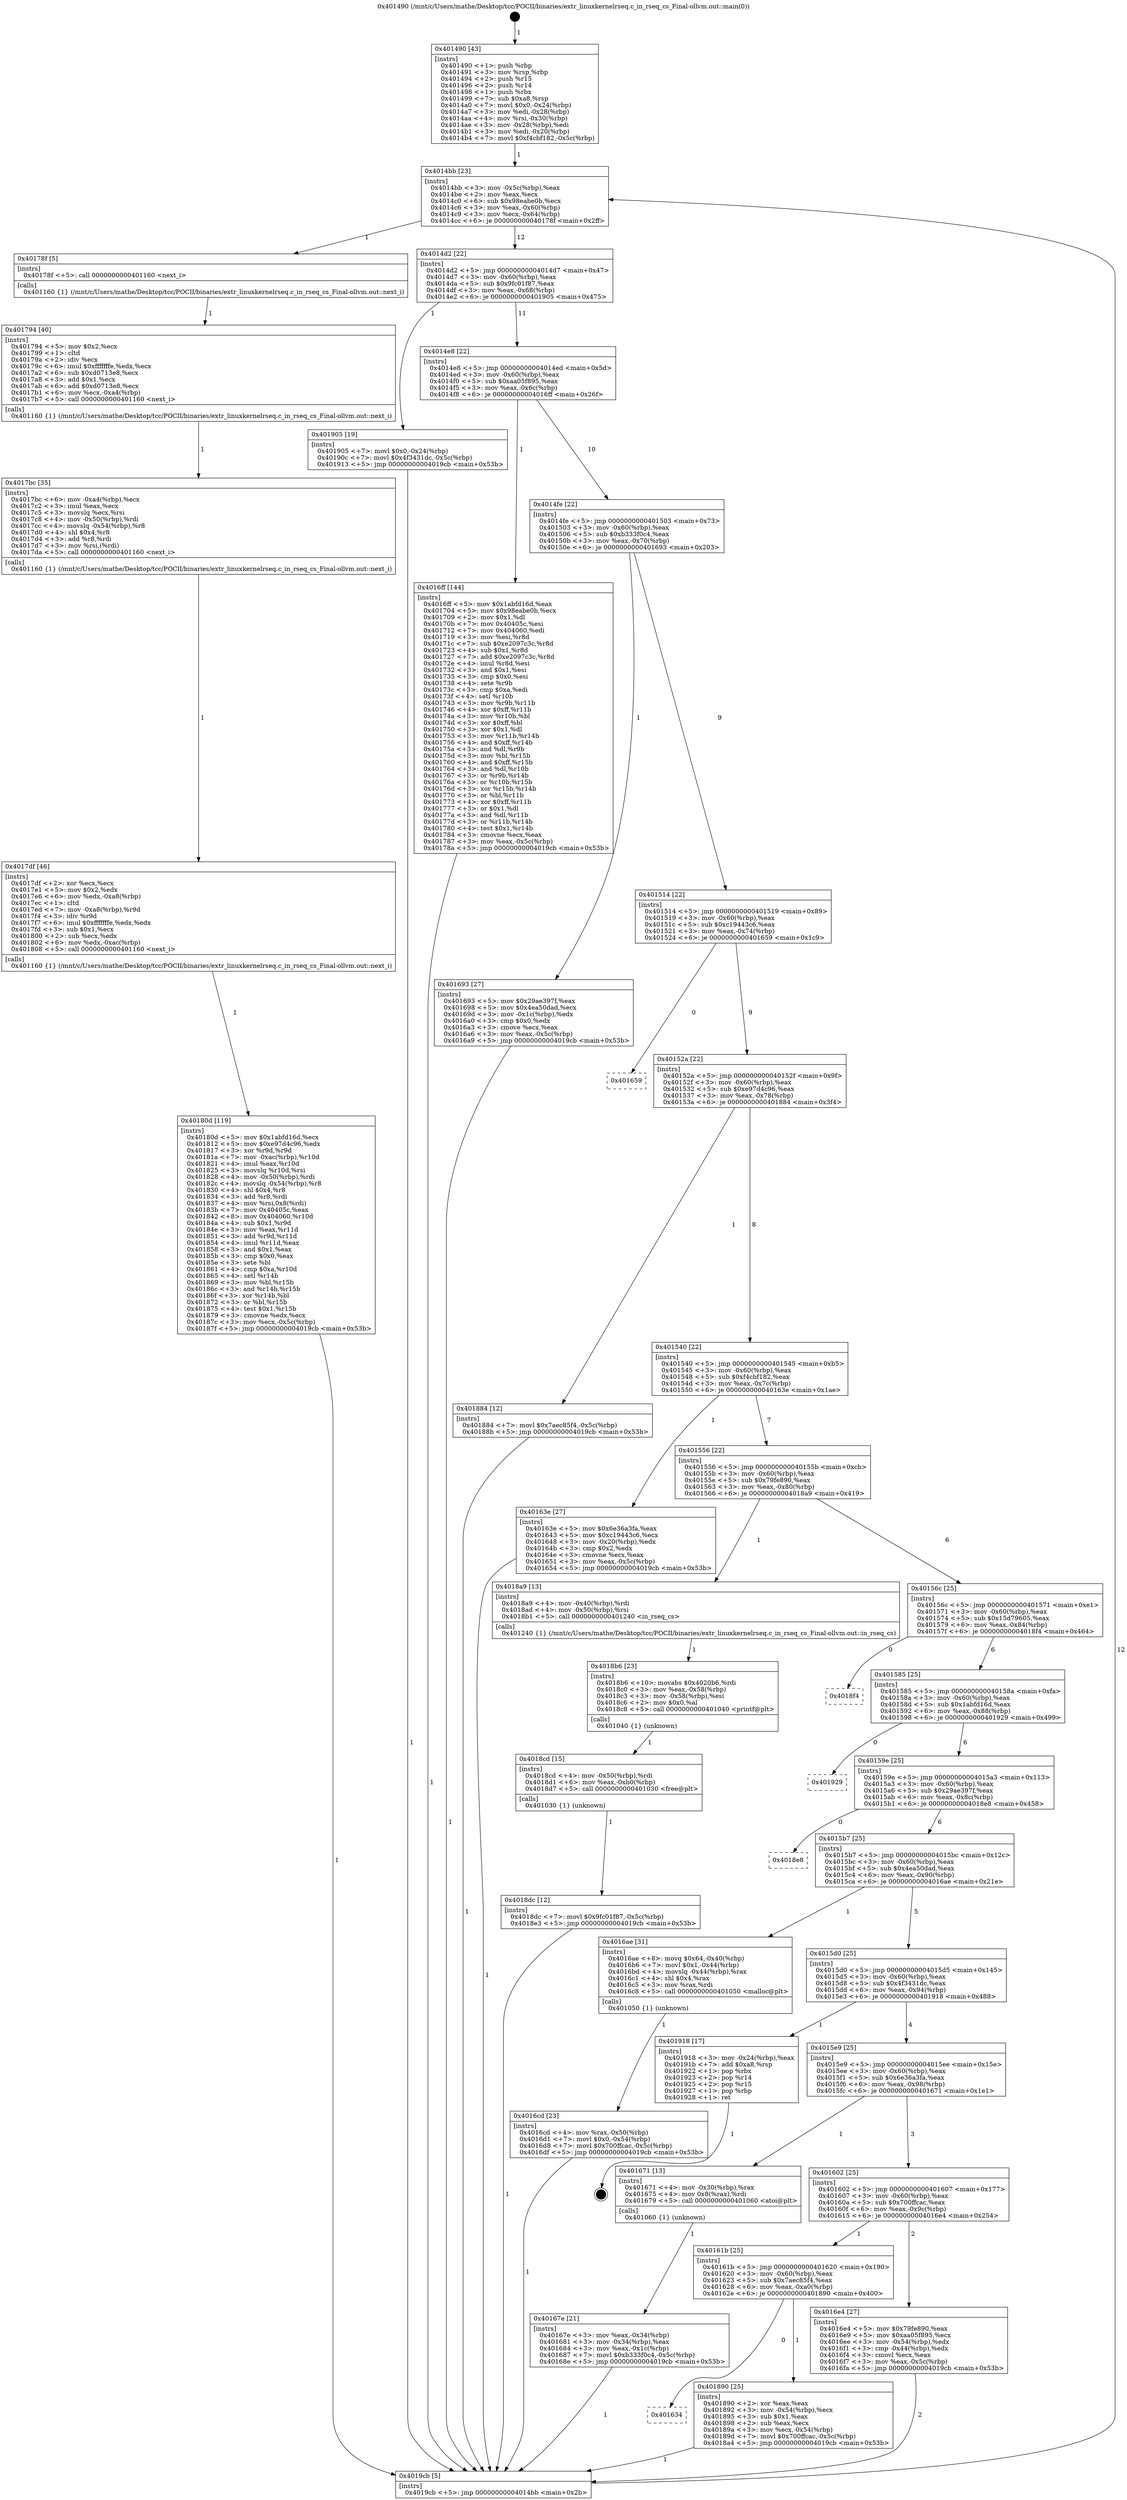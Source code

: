 digraph "0x401490" {
  label = "0x401490 (/mnt/c/Users/mathe/Desktop/tcc/POCII/binaries/extr_linuxkernelrseq.c_in_rseq_cs_Final-ollvm.out::main(0))"
  labelloc = "t"
  node[shape=record]

  Entry [label="",width=0.3,height=0.3,shape=circle,fillcolor=black,style=filled]
  "0x4014bb" [label="{
     0x4014bb [23]\l
     | [instrs]\l
     &nbsp;&nbsp;0x4014bb \<+3\>: mov -0x5c(%rbp),%eax\l
     &nbsp;&nbsp;0x4014be \<+2\>: mov %eax,%ecx\l
     &nbsp;&nbsp;0x4014c0 \<+6\>: sub $0x98eabe0b,%ecx\l
     &nbsp;&nbsp;0x4014c6 \<+3\>: mov %eax,-0x60(%rbp)\l
     &nbsp;&nbsp;0x4014c9 \<+3\>: mov %ecx,-0x64(%rbp)\l
     &nbsp;&nbsp;0x4014cc \<+6\>: je 000000000040178f \<main+0x2ff\>\l
  }"]
  "0x40178f" [label="{
     0x40178f [5]\l
     | [instrs]\l
     &nbsp;&nbsp;0x40178f \<+5\>: call 0000000000401160 \<next_i\>\l
     | [calls]\l
     &nbsp;&nbsp;0x401160 \{1\} (/mnt/c/Users/mathe/Desktop/tcc/POCII/binaries/extr_linuxkernelrseq.c_in_rseq_cs_Final-ollvm.out::next_i)\l
  }"]
  "0x4014d2" [label="{
     0x4014d2 [22]\l
     | [instrs]\l
     &nbsp;&nbsp;0x4014d2 \<+5\>: jmp 00000000004014d7 \<main+0x47\>\l
     &nbsp;&nbsp;0x4014d7 \<+3\>: mov -0x60(%rbp),%eax\l
     &nbsp;&nbsp;0x4014da \<+5\>: sub $0x9fc01f87,%eax\l
     &nbsp;&nbsp;0x4014df \<+3\>: mov %eax,-0x68(%rbp)\l
     &nbsp;&nbsp;0x4014e2 \<+6\>: je 0000000000401905 \<main+0x475\>\l
  }"]
  Exit [label="",width=0.3,height=0.3,shape=circle,fillcolor=black,style=filled,peripheries=2]
  "0x401905" [label="{
     0x401905 [19]\l
     | [instrs]\l
     &nbsp;&nbsp;0x401905 \<+7\>: movl $0x0,-0x24(%rbp)\l
     &nbsp;&nbsp;0x40190c \<+7\>: movl $0x4f3431dc,-0x5c(%rbp)\l
     &nbsp;&nbsp;0x401913 \<+5\>: jmp 00000000004019cb \<main+0x53b\>\l
  }"]
  "0x4014e8" [label="{
     0x4014e8 [22]\l
     | [instrs]\l
     &nbsp;&nbsp;0x4014e8 \<+5\>: jmp 00000000004014ed \<main+0x5d\>\l
     &nbsp;&nbsp;0x4014ed \<+3\>: mov -0x60(%rbp),%eax\l
     &nbsp;&nbsp;0x4014f0 \<+5\>: sub $0xaa05f895,%eax\l
     &nbsp;&nbsp;0x4014f5 \<+3\>: mov %eax,-0x6c(%rbp)\l
     &nbsp;&nbsp;0x4014f8 \<+6\>: je 00000000004016ff \<main+0x26f\>\l
  }"]
  "0x4018dc" [label="{
     0x4018dc [12]\l
     | [instrs]\l
     &nbsp;&nbsp;0x4018dc \<+7\>: movl $0x9fc01f87,-0x5c(%rbp)\l
     &nbsp;&nbsp;0x4018e3 \<+5\>: jmp 00000000004019cb \<main+0x53b\>\l
  }"]
  "0x4016ff" [label="{
     0x4016ff [144]\l
     | [instrs]\l
     &nbsp;&nbsp;0x4016ff \<+5\>: mov $0x1abfd16d,%eax\l
     &nbsp;&nbsp;0x401704 \<+5\>: mov $0x98eabe0b,%ecx\l
     &nbsp;&nbsp;0x401709 \<+2\>: mov $0x1,%dl\l
     &nbsp;&nbsp;0x40170b \<+7\>: mov 0x40405c,%esi\l
     &nbsp;&nbsp;0x401712 \<+7\>: mov 0x404060,%edi\l
     &nbsp;&nbsp;0x401719 \<+3\>: mov %esi,%r8d\l
     &nbsp;&nbsp;0x40171c \<+7\>: sub $0xe2097c3c,%r8d\l
     &nbsp;&nbsp;0x401723 \<+4\>: sub $0x1,%r8d\l
     &nbsp;&nbsp;0x401727 \<+7\>: add $0xe2097c3c,%r8d\l
     &nbsp;&nbsp;0x40172e \<+4\>: imul %r8d,%esi\l
     &nbsp;&nbsp;0x401732 \<+3\>: and $0x1,%esi\l
     &nbsp;&nbsp;0x401735 \<+3\>: cmp $0x0,%esi\l
     &nbsp;&nbsp;0x401738 \<+4\>: sete %r9b\l
     &nbsp;&nbsp;0x40173c \<+3\>: cmp $0xa,%edi\l
     &nbsp;&nbsp;0x40173f \<+4\>: setl %r10b\l
     &nbsp;&nbsp;0x401743 \<+3\>: mov %r9b,%r11b\l
     &nbsp;&nbsp;0x401746 \<+4\>: xor $0xff,%r11b\l
     &nbsp;&nbsp;0x40174a \<+3\>: mov %r10b,%bl\l
     &nbsp;&nbsp;0x40174d \<+3\>: xor $0xff,%bl\l
     &nbsp;&nbsp;0x401750 \<+3\>: xor $0x1,%dl\l
     &nbsp;&nbsp;0x401753 \<+3\>: mov %r11b,%r14b\l
     &nbsp;&nbsp;0x401756 \<+4\>: and $0xff,%r14b\l
     &nbsp;&nbsp;0x40175a \<+3\>: and %dl,%r9b\l
     &nbsp;&nbsp;0x40175d \<+3\>: mov %bl,%r15b\l
     &nbsp;&nbsp;0x401760 \<+4\>: and $0xff,%r15b\l
     &nbsp;&nbsp;0x401764 \<+3\>: and %dl,%r10b\l
     &nbsp;&nbsp;0x401767 \<+3\>: or %r9b,%r14b\l
     &nbsp;&nbsp;0x40176a \<+3\>: or %r10b,%r15b\l
     &nbsp;&nbsp;0x40176d \<+3\>: xor %r15b,%r14b\l
     &nbsp;&nbsp;0x401770 \<+3\>: or %bl,%r11b\l
     &nbsp;&nbsp;0x401773 \<+4\>: xor $0xff,%r11b\l
     &nbsp;&nbsp;0x401777 \<+3\>: or $0x1,%dl\l
     &nbsp;&nbsp;0x40177a \<+3\>: and %dl,%r11b\l
     &nbsp;&nbsp;0x40177d \<+3\>: or %r11b,%r14b\l
     &nbsp;&nbsp;0x401780 \<+4\>: test $0x1,%r14b\l
     &nbsp;&nbsp;0x401784 \<+3\>: cmovne %ecx,%eax\l
     &nbsp;&nbsp;0x401787 \<+3\>: mov %eax,-0x5c(%rbp)\l
     &nbsp;&nbsp;0x40178a \<+5\>: jmp 00000000004019cb \<main+0x53b\>\l
  }"]
  "0x4014fe" [label="{
     0x4014fe [22]\l
     | [instrs]\l
     &nbsp;&nbsp;0x4014fe \<+5\>: jmp 0000000000401503 \<main+0x73\>\l
     &nbsp;&nbsp;0x401503 \<+3\>: mov -0x60(%rbp),%eax\l
     &nbsp;&nbsp;0x401506 \<+5\>: sub $0xb333f0c4,%eax\l
     &nbsp;&nbsp;0x40150b \<+3\>: mov %eax,-0x70(%rbp)\l
     &nbsp;&nbsp;0x40150e \<+6\>: je 0000000000401693 \<main+0x203\>\l
  }"]
  "0x4018cd" [label="{
     0x4018cd [15]\l
     | [instrs]\l
     &nbsp;&nbsp;0x4018cd \<+4\>: mov -0x50(%rbp),%rdi\l
     &nbsp;&nbsp;0x4018d1 \<+6\>: mov %eax,-0xb0(%rbp)\l
     &nbsp;&nbsp;0x4018d7 \<+5\>: call 0000000000401030 \<free@plt\>\l
     | [calls]\l
     &nbsp;&nbsp;0x401030 \{1\} (unknown)\l
  }"]
  "0x401693" [label="{
     0x401693 [27]\l
     | [instrs]\l
     &nbsp;&nbsp;0x401693 \<+5\>: mov $0x29ae397f,%eax\l
     &nbsp;&nbsp;0x401698 \<+5\>: mov $0x4ea50dad,%ecx\l
     &nbsp;&nbsp;0x40169d \<+3\>: mov -0x1c(%rbp),%edx\l
     &nbsp;&nbsp;0x4016a0 \<+3\>: cmp $0x0,%edx\l
     &nbsp;&nbsp;0x4016a3 \<+3\>: cmove %ecx,%eax\l
     &nbsp;&nbsp;0x4016a6 \<+3\>: mov %eax,-0x5c(%rbp)\l
     &nbsp;&nbsp;0x4016a9 \<+5\>: jmp 00000000004019cb \<main+0x53b\>\l
  }"]
  "0x401514" [label="{
     0x401514 [22]\l
     | [instrs]\l
     &nbsp;&nbsp;0x401514 \<+5\>: jmp 0000000000401519 \<main+0x89\>\l
     &nbsp;&nbsp;0x401519 \<+3\>: mov -0x60(%rbp),%eax\l
     &nbsp;&nbsp;0x40151c \<+5\>: sub $0xc19443c6,%eax\l
     &nbsp;&nbsp;0x401521 \<+3\>: mov %eax,-0x74(%rbp)\l
     &nbsp;&nbsp;0x401524 \<+6\>: je 0000000000401659 \<main+0x1c9\>\l
  }"]
  "0x4018b6" [label="{
     0x4018b6 [23]\l
     | [instrs]\l
     &nbsp;&nbsp;0x4018b6 \<+10\>: movabs $0x4020b6,%rdi\l
     &nbsp;&nbsp;0x4018c0 \<+3\>: mov %eax,-0x58(%rbp)\l
     &nbsp;&nbsp;0x4018c3 \<+3\>: mov -0x58(%rbp),%esi\l
     &nbsp;&nbsp;0x4018c6 \<+2\>: mov $0x0,%al\l
     &nbsp;&nbsp;0x4018c8 \<+5\>: call 0000000000401040 \<printf@plt\>\l
     | [calls]\l
     &nbsp;&nbsp;0x401040 \{1\} (unknown)\l
  }"]
  "0x401659" [label="{
     0x401659\l
  }", style=dashed]
  "0x40152a" [label="{
     0x40152a [22]\l
     | [instrs]\l
     &nbsp;&nbsp;0x40152a \<+5\>: jmp 000000000040152f \<main+0x9f\>\l
     &nbsp;&nbsp;0x40152f \<+3\>: mov -0x60(%rbp),%eax\l
     &nbsp;&nbsp;0x401532 \<+5\>: sub $0xe97d4c96,%eax\l
     &nbsp;&nbsp;0x401537 \<+3\>: mov %eax,-0x78(%rbp)\l
     &nbsp;&nbsp;0x40153a \<+6\>: je 0000000000401884 \<main+0x3f4\>\l
  }"]
  "0x401634" [label="{
     0x401634\l
  }", style=dashed]
  "0x401884" [label="{
     0x401884 [12]\l
     | [instrs]\l
     &nbsp;&nbsp;0x401884 \<+7\>: movl $0x7aec85f4,-0x5c(%rbp)\l
     &nbsp;&nbsp;0x40188b \<+5\>: jmp 00000000004019cb \<main+0x53b\>\l
  }"]
  "0x401540" [label="{
     0x401540 [22]\l
     | [instrs]\l
     &nbsp;&nbsp;0x401540 \<+5\>: jmp 0000000000401545 \<main+0xb5\>\l
     &nbsp;&nbsp;0x401545 \<+3\>: mov -0x60(%rbp),%eax\l
     &nbsp;&nbsp;0x401548 \<+5\>: sub $0xf4cbf182,%eax\l
     &nbsp;&nbsp;0x40154d \<+3\>: mov %eax,-0x7c(%rbp)\l
     &nbsp;&nbsp;0x401550 \<+6\>: je 000000000040163e \<main+0x1ae\>\l
  }"]
  "0x401890" [label="{
     0x401890 [25]\l
     | [instrs]\l
     &nbsp;&nbsp;0x401890 \<+2\>: xor %eax,%eax\l
     &nbsp;&nbsp;0x401892 \<+3\>: mov -0x54(%rbp),%ecx\l
     &nbsp;&nbsp;0x401895 \<+3\>: sub $0x1,%eax\l
     &nbsp;&nbsp;0x401898 \<+2\>: sub %eax,%ecx\l
     &nbsp;&nbsp;0x40189a \<+3\>: mov %ecx,-0x54(%rbp)\l
     &nbsp;&nbsp;0x40189d \<+7\>: movl $0x700ffcac,-0x5c(%rbp)\l
     &nbsp;&nbsp;0x4018a4 \<+5\>: jmp 00000000004019cb \<main+0x53b\>\l
  }"]
  "0x40163e" [label="{
     0x40163e [27]\l
     | [instrs]\l
     &nbsp;&nbsp;0x40163e \<+5\>: mov $0x6e36a3fa,%eax\l
     &nbsp;&nbsp;0x401643 \<+5\>: mov $0xc19443c6,%ecx\l
     &nbsp;&nbsp;0x401648 \<+3\>: mov -0x20(%rbp),%edx\l
     &nbsp;&nbsp;0x40164b \<+3\>: cmp $0x2,%edx\l
     &nbsp;&nbsp;0x40164e \<+3\>: cmovne %ecx,%eax\l
     &nbsp;&nbsp;0x401651 \<+3\>: mov %eax,-0x5c(%rbp)\l
     &nbsp;&nbsp;0x401654 \<+5\>: jmp 00000000004019cb \<main+0x53b\>\l
  }"]
  "0x401556" [label="{
     0x401556 [22]\l
     | [instrs]\l
     &nbsp;&nbsp;0x401556 \<+5\>: jmp 000000000040155b \<main+0xcb\>\l
     &nbsp;&nbsp;0x40155b \<+3\>: mov -0x60(%rbp),%eax\l
     &nbsp;&nbsp;0x40155e \<+5\>: sub $0x79fe890,%eax\l
     &nbsp;&nbsp;0x401563 \<+3\>: mov %eax,-0x80(%rbp)\l
     &nbsp;&nbsp;0x401566 \<+6\>: je 00000000004018a9 \<main+0x419\>\l
  }"]
  "0x4019cb" [label="{
     0x4019cb [5]\l
     | [instrs]\l
     &nbsp;&nbsp;0x4019cb \<+5\>: jmp 00000000004014bb \<main+0x2b\>\l
  }"]
  "0x401490" [label="{
     0x401490 [43]\l
     | [instrs]\l
     &nbsp;&nbsp;0x401490 \<+1\>: push %rbp\l
     &nbsp;&nbsp;0x401491 \<+3\>: mov %rsp,%rbp\l
     &nbsp;&nbsp;0x401494 \<+2\>: push %r15\l
     &nbsp;&nbsp;0x401496 \<+2\>: push %r14\l
     &nbsp;&nbsp;0x401498 \<+1\>: push %rbx\l
     &nbsp;&nbsp;0x401499 \<+7\>: sub $0xa8,%rsp\l
     &nbsp;&nbsp;0x4014a0 \<+7\>: movl $0x0,-0x24(%rbp)\l
     &nbsp;&nbsp;0x4014a7 \<+3\>: mov %edi,-0x28(%rbp)\l
     &nbsp;&nbsp;0x4014aa \<+4\>: mov %rsi,-0x30(%rbp)\l
     &nbsp;&nbsp;0x4014ae \<+3\>: mov -0x28(%rbp),%edi\l
     &nbsp;&nbsp;0x4014b1 \<+3\>: mov %edi,-0x20(%rbp)\l
     &nbsp;&nbsp;0x4014b4 \<+7\>: movl $0xf4cbf182,-0x5c(%rbp)\l
  }"]
  "0x40180d" [label="{
     0x40180d [119]\l
     | [instrs]\l
     &nbsp;&nbsp;0x40180d \<+5\>: mov $0x1abfd16d,%ecx\l
     &nbsp;&nbsp;0x401812 \<+5\>: mov $0xe97d4c96,%edx\l
     &nbsp;&nbsp;0x401817 \<+3\>: xor %r9d,%r9d\l
     &nbsp;&nbsp;0x40181a \<+7\>: mov -0xac(%rbp),%r10d\l
     &nbsp;&nbsp;0x401821 \<+4\>: imul %eax,%r10d\l
     &nbsp;&nbsp;0x401825 \<+3\>: movslq %r10d,%rsi\l
     &nbsp;&nbsp;0x401828 \<+4\>: mov -0x50(%rbp),%rdi\l
     &nbsp;&nbsp;0x40182c \<+4\>: movslq -0x54(%rbp),%r8\l
     &nbsp;&nbsp;0x401830 \<+4\>: shl $0x4,%r8\l
     &nbsp;&nbsp;0x401834 \<+3\>: add %r8,%rdi\l
     &nbsp;&nbsp;0x401837 \<+4\>: mov %rsi,0x8(%rdi)\l
     &nbsp;&nbsp;0x40183b \<+7\>: mov 0x40405c,%eax\l
     &nbsp;&nbsp;0x401842 \<+8\>: mov 0x404060,%r10d\l
     &nbsp;&nbsp;0x40184a \<+4\>: sub $0x1,%r9d\l
     &nbsp;&nbsp;0x40184e \<+3\>: mov %eax,%r11d\l
     &nbsp;&nbsp;0x401851 \<+3\>: add %r9d,%r11d\l
     &nbsp;&nbsp;0x401854 \<+4\>: imul %r11d,%eax\l
     &nbsp;&nbsp;0x401858 \<+3\>: and $0x1,%eax\l
     &nbsp;&nbsp;0x40185b \<+3\>: cmp $0x0,%eax\l
     &nbsp;&nbsp;0x40185e \<+3\>: sete %bl\l
     &nbsp;&nbsp;0x401861 \<+4\>: cmp $0xa,%r10d\l
     &nbsp;&nbsp;0x401865 \<+4\>: setl %r14b\l
     &nbsp;&nbsp;0x401869 \<+3\>: mov %bl,%r15b\l
     &nbsp;&nbsp;0x40186c \<+3\>: and %r14b,%r15b\l
     &nbsp;&nbsp;0x40186f \<+3\>: xor %r14b,%bl\l
     &nbsp;&nbsp;0x401872 \<+3\>: or %bl,%r15b\l
     &nbsp;&nbsp;0x401875 \<+4\>: test $0x1,%r15b\l
     &nbsp;&nbsp;0x401879 \<+3\>: cmovne %edx,%ecx\l
     &nbsp;&nbsp;0x40187c \<+3\>: mov %ecx,-0x5c(%rbp)\l
     &nbsp;&nbsp;0x40187f \<+5\>: jmp 00000000004019cb \<main+0x53b\>\l
  }"]
  "0x4018a9" [label="{
     0x4018a9 [13]\l
     | [instrs]\l
     &nbsp;&nbsp;0x4018a9 \<+4\>: mov -0x40(%rbp),%rdi\l
     &nbsp;&nbsp;0x4018ad \<+4\>: mov -0x50(%rbp),%rsi\l
     &nbsp;&nbsp;0x4018b1 \<+5\>: call 0000000000401240 \<in_rseq_cs\>\l
     | [calls]\l
     &nbsp;&nbsp;0x401240 \{1\} (/mnt/c/Users/mathe/Desktop/tcc/POCII/binaries/extr_linuxkernelrseq.c_in_rseq_cs_Final-ollvm.out::in_rseq_cs)\l
  }"]
  "0x40156c" [label="{
     0x40156c [25]\l
     | [instrs]\l
     &nbsp;&nbsp;0x40156c \<+5\>: jmp 0000000000401571 \<main+0xe1\>\l
     &nbsp;&nbsp;0x401571 \<+3\>: mov -0x60(%rbp),%eax\l
     &nbsp;&nbsp;0x401574 \<+5\>: sub $0x15d79605,%eax\l
     &nbsp;&nbsp;0x401579 \<+6\>: mov %eax,-0x84(%rbp)\l
     &nbsp;&nbsp;0x40157f \<+6\>: je 00000000004018f4 \<main+0x464\>\l
  }"]
  "0x4017df" [label="{
     0x4017df [46]\l
     | [instrs]\l
     &nbsp;&nbsp;0x4017df \<+2\>: xor %ecx,%ecx\l
     &nbsp;&nbsp;0x4017e1 \<+5\>: mov $0x2,%edx\l
     &nbsp;&nbsp;0x4017e6 \<+6\>: mov %edx,-0xa8(%rbp)\l
     &nbsp;&nbsp;0x4017ec \<+1\>: cltd\l
     &nbsp;&nbsp;0x4017ed \<+7\>: mov -0xa8(%rbp),%r9d\l
     &nbsp;&nbsp;0x4017f4 \<+3\>: idiv %r9d\l
     &nbsp;&nbsp;0x4017f7 \<+6\>: imul $0xfffffffe,%edx,%edx\l
     &nbsp;&nbsp;0x4017fd \<+3\>: sub $0x1,%ecx\l
     &nbsp;&nbsp;0x401800 \<+2\>: sub %ecx,%edx\l
     &nbsp;&nbsp;0x401802 \<+6\>: mov %edx,-0xac(%rbp)\l
     &nbsp;&nbsp;0x401808 \<+5\>: call 0000000000401160 \<next_i\>\l
     | [calls]\l
     &nbsp;&nbsp;0x401160 \{1\} (/mnt/c/Users/mathe/Desktop/tcc/POCII/binaries/extr_linuxkernelrseq.c_in_rseq_cs_Final-ollvm.out::next_i)\l
  }"]
  "0x4018f4" [label="{
     0x4018f4\l
  }", style=dashed]
  "0x401585" [label="{
     0x401585 [25]\l
     | [instrs]\l
     &nbsp;&nbsp;0x401585 \<+5\>: jmp 000000000040158a \<main+0xfa\>\l
     &nbsp;&nbsp;0x40158a \<+3\>: mov -0x60(%rbp),%eax\l
     &nbsp;&nbsp;0x40158d \<+5\>: sub $0x1abfd16d,%eax\l
     &nbsp;&nbsp;0x401592 \<+6\>: mov %eax,-0x88(%rbp)\l
     &nbsp;&nbsp;0x401598 \<+6\>: je 0000000000401929 \<main+0x499\>\l
  }"]
  "0x4017bc" [label="{
     0x4017bc [35]\l
     | [instrs]\l
     &nbsp;&nbsp;0x4017bc \<+6\>: mov -0xa4(%rbp),%ecx\l
     &nbsp;&nbsp;0x4017c2 \<+3\>: imul %eax,%ecx\l
     &nbsp;&nbsp;0x4017c5 \<+3\>: movslq %ecx,%rsi\l
     &nbsp;&nbsp;0x4017c8 \<+4\>: mov -0x50(%rbp),%rdi\l
     &nbsp;&nbsp;0x4017cc \<+4\>: movslq -0x54(%rbp),%r8\l
     &nbsp;&nbsp;0x4017d0 \<+4\>: shl $0x4,%r8\l
     &nbsp;&nbsp;0x4017d4 \<+3\>: add %r8,%rdi\l
     &nbsp;&nbsp;0x4017d7 \<+3\>: mov %rsi,(%rdi)\l
     &nbsp;&nbsp;0x4017da \<+5\>: call 0000000000401160 \<next_i\>\l
     | [calls]\l
     &nbsp;&nbsp;0x401160 \{1\} (/mnt/c/Users/mathe/Desktop/tcc/POCII/binaries/extr_linuxkernelrseq.c_in_rseq_cs_Final-ollvm.out::next_i)\l
  }"]
  "0x401929" [label="{
     0x401929\l
  }", style=dashed]
  "0x40159e" [label="{
     0x40159e [25]\l
     | [instrs]\l
     &nbsp;&nbsp;0x40159e \<+5\>: jmp 00000000004015a3 \<main+0x113\>\l
     &nbsp;&nbsp;0x4015a3 \<+3\>: mov -0x60(%rbp),%eax\l
     &nbsp;&nbsp;0x4015a6 \<+5\>: sub $0x29ae397f,%eax\l
     &nbsp;&nbsp;0x4015ab \<+6\>: mov %eax,-0x8c(%rbp)\l
     &nbsp;&nbsp;0x4015b1 \<+6\>: je 00000000004018e8 \<main+0x458\>\l
  }"]
  "0x401794" [label="{
     0x401794 [40]\l
     | [instrs]\l
     &nbsp;&nbsp;0x401794 \<+5\>: mov $0x2,%ecx\l
     &nbsp;&nbsp;0x401799 \<+1\>: cltd\l
     &nbsp;&nbsp;0x40179a \<+2\>: idiv %ecx\l
     &nbsp;&nbsp;0x40179c \<+6\>: imul $0xfffffffe,%edx,%ecx\l
     &nbsp;&nbsp;0x4017a2 \<+6\>: sub $0xd0713e8,%ecx\l
     &nbsp;&nbsp;0x4017a8 \<+3\>: add $0x1,%ecx\l
     &nbsp;&nbsp;0x4017ab \<+6\>: add $0xd0713e8,%ecx\l
     &nbsp;&nbsp;0x4017b1 \<+6\>: mov %ecx,-0xa4(%rbp)\l
     &nbsp;&nbsp;0x4017b7 \<+5\>: call 0000000000401160 \<next_i\>\l
     | [calls]\l
     &nbsp;&nbsp;0x401160 \{1\} (/mnt/c/Users/mathe/Desktop/tcc/POCII/binaries/extr_linuxkernelrseq.c_in_rseq_cs_Final-ollvm.out::next_i)\l
  }"]
  "0x4018e8" [label="{
     0x4018e8\l
  }", style=dashed]
  "0x4015b7" [label="{
     0x4015b7 [25]\l
     | [instrs]\l
     &nbsp;&nbsp;0x4015b7 \<+5\>: jmp 00000000004015bc \<main+0x12c\>\l
     &nbsp;&nbsp;0x4015bc \<+3\>: mov -0x60(%rbp),%eax\l
     &nbsp;&nbsp;0x4015bf \<+5\>: sub $0x4ea50dad,%eax\l
     &nbsp;&nbsp;0x4015c4 \<+6\>: mov %eax,-0x90(%rbp)\l
     &nbsp;&nbsp;0x4015ca \<+6\>: je 00000000004016ae \<main+0x21e\>\l
  }"]
  "0x40161b" [label="{
     0x40161b [25]\l
     | [instrs]\l
     &nbsp;&nbsp;0x40161b \<+5\>: jmp 0000000000401620 \<main+0x190\>\l
     &nbsp;&nbsp;0x401620 \<+3\>: mov -0x60(%rbp),%eax\l
     &nbsp;&nbsp;0x401623 \<+5\>: sub $0x7aec85f4,%eax\l
     &nbsp;&nbsp;0x401628 \<+6\>: mov %eax,-0xa0(%rbp)\l
     &nbsp;&nbsp;0x40162e \<+6\>: je 0000000000401890 \<main+0x400\>\l
  }"]
  "0x4016ae" [label="{
     0x4016ae [31]\l
     | [instrs]\l
     &nbsp;&nbsp;0x4016ae \<+8\>: movq $0x64,-0x40(%rbp)\l
     &nbsp;&nbsp;0x4016b6 \<+7\>: movl $0x1,-0x44(%rbp)\l
     &nbsp;&nbsp;0x4016bd \<+4\>: movslq -0x44(%rbp),%rax\l
     &nbsp;&nbsp;0x4016c1 \<+4\>: shl $0x4,%rax\l
     &nbsp;&nbsp;0x4016c5 \<+3\>: mov %rax,%rdi\l
     &nbsp;&nbsp;0x4016c8 \<+5\>: call 0000000000401050 \<malloc@plt\>\l
     | [calls]\l
     &nbsp;&nbsp;0x401050 \{1\} (unknown)\l
  }"]
  "0x4015d0" [label="{
     0x4015d0 [25]\l
     | [instrs]\l
     &nbsp;&nbsp;0x4015d0 \<+5\>: jmp 00000000004015d5 \<main+0x145\>\l
     &nbsp;&nbsp;0x4015d5 \<+3\>: mov -0x60(%rbp),%eax\l
     &nbsp;&nbsp;0x4015d8 \<+5\>: sub $0x4f3431dc,%eax\l
     &nbsp;&nbsp;0x4015dd \<+6\>: mov %eax,-0x94(%rbp)\l
     &nbsp;&nbsp;0x4015e3 \<+6\>: je 0000000000401918 \<main+0x488\>\l
  }"]
  "0x4016e4" [label="{
     0x4016e4 [27]\l
     | [instrs]\l
     &nbsp;&nbsp;0x4016e4 \<+5\>: mov $0x79fe890,%eax\l
     &nbsp;&nbsp;0x4016e9 \<+5\>: mov $0xaa05f895,%ecx\l
     &nbsp;&nbsp;0x4016ee \<+3\>: mov -0x54(%rbp),%edx\l
     &nbsp;&nbsp;0x4016f1 \<+3\>: cmp -0x44(%rbp),%edx\l
     &nbsp;&nbsp;0x4016f4 \<+3\>: cmovl %ecx,%eax\l
     &nbsp;&nbsp;0x4016f7 \<+3\>: mov %eax,-0x5c(%rbp)\l
     &nbsp;&nbsp;0x4016fa \<+5\>: jmp 00000000004019cb \<main+0x53b\>\l
  }"]
  "0x401918" [label="{
     0x401918 [17]\l
     | [instrs]\l
     &nbsp;&nbsp;0x401918 \<+3\>: mov -0x24(%rbp),%eax\l
     &nbsp;&nbsp;0x40191b \<+7\>: add $0xa8,%rsp\l
     &nbsp;&nbsp;0x401922 \<+1\>: pop %rbx\l
     &nbsp;&nbsp;0x401923 \<+2\>: pop %r14\l
     &nbsp;&nbsp;0x401925 \<+2\>: pop %r15\l
     &nbsp;&nbsp;0x401927 \<+1\>: pop %rbp\l
     &nbsp;&nbsp;0x401928 \<+1\>: ret\l
  }"]
  "0x4015e9" [label="{
     0x4015e9 [25]\l
     | [instrs]\l
     &nbsp;&nbsp;0x4015e9 \<+5\>: jmp 00000000004015ee \<main+0x15e\>\l
     &nbsp;&nbsp;0x4015ee \<+3\>: mov -0x60(%rbp),%eax\l
     &nbsp;&nbsp;0x4015f1 \<+5\>: sub $0x6e36a3fa,%eax\l
     &nbsp;&nbsp;0x4015f6 \<+6\>: mov %eax,-0x98(%rbp)\l
     &nbsp;&nbsp;0x4015fc \<+6\>: je 0000000000401671 \<main+0x1e1\>\l
  }"]
  "0x4016cd" [label="{
     0x4016cd [23]\l
     | [instrs]\l
     &nbsp;&nbsp;0x4016cd \<+4\>: mov %rax,-0x50(%rbp)\l
     &nbsp;&nbsp;0x4016d1 \<+7\>: movl $0x0,-0x54(%rbp)\l
     &nbsp;&nbsp;0x4016d8 \<+7\>: movl $0x700ffcac,-0x5c(%rbp)\l
     &nbsp;&nbsp;0x4016df \<+5\>: jmp 00000000004019cb \<main+0x53b\>\l
  }"]
  "0x401671" [label="{
     0x401671 [13]\l
     | [instrs]\l
     &nbsp;&nbsp;0x401671 \<+4\>: mov -0x30(%rbp),%rax\l
     &nbsp;&nbsp;0x401675 \<+4\>: mov 0x8(%rax),%rdi\l
     &nbsp;&nbsp;0x401679 \<+5\>: call 0000000000401060 \<atoi@plt\>\l
     | [calls]\l
     &nbsp;&nbsp;0x401060 \{1\} (unknown)\l
  }"]
  "0x401602" [label="{
     0x401602 [25]\l
     | [instrs]\l
     &nbsp;&nbsp;0x401602 \<+5\>: jmp 0000000000401607 \<main+0x177\>\l
     &nbsp;&nbsp;0x401607 \<+3\>: mov -0x60(%rbp),%eax\l
     &nbsp;&nbsp;0x40160a \<+5\>: sub $0x700ffcac,%eax\l
     &nbsp;&nbsp;0x40160f \<+6\>: mov %eax,-0x9c(%rbp)\l
     &nbsp;&nbsp;0x401615 \<+6\>: je 00000000004016e4 \<main+0x254\>\l
  }"]
  "0x40167e" [label="{
     0x40167e [21]\l
     | [instrs]\l
     &nbsp;&nbsp;0x40167e \<+3\>: mov %eax,-0x34(%rbp)\l
     &nbsp;&nbsp;0x401681 \<+3\>: mov -0x34(%rbp),%eax\l
     &nbsp;&nbsp;0x401684 \<+3\>: mov %eax,-0x1c(%rbp)\l
     &nbsp;&nbsp;0x401687 \<+7\>: movl $0xb333f0c4,-0x5c(%rbp)\l
     &nbsp;&nbsp;0x40168e \<+5\>: jmp 00000000004019cb \<main+0x53b\>\l
  }"]
  Entry -> "0x401490" [label=" 1"]
  "0x4014bb" -> "0x40178f" [label=" 1"]
  "0x4014bb" -> "0x4014d2" [label=" 12"]
  "0x401918" -> Exit [label=" 1"]
  "0x4014d2" -> "0x401905" [label=" 1"]
  "0x4014d2" -> "0x4014e8" [label=" 11"]
  "0x401905" -> "0x4019cb" [label=" 1"]
  "0x4014e8" -> "0x4016ff" [label=" 1"]
  "0x4014e8" -> "0x4014fe" [label=" 10"]
  "0x4018dc" -> "0x4019cb" [label=" 1"]
  "0x4014fe" -> "0x401693" [label=" 1"]
  "0x4014fe" -> "0x401514" [label=" 9"]
  "0x4018cd" -> "0x4018dc" [label=" 1"]
  "0x401514" -> "0x401659" [label=" 0"]
  "0x401514" -> "0x40152a" [label=" 9"]
  "0x4018b6" -> "0x4018cd" [label=" 1"]
  "0x40152a" -> "0x401884" [label=" 1"]
  "0x40152a" -> "0x401540" [label=" 8"]
  "0x4018a9" -> "0x4018b6" [label=" 1"]
  "0x401540" -> "0x40163e" [label=" 1"]
  "0x401540" -> "0x401556" [label=" 7"]
  "0x40163e" -> "0x4019cb" [label=" 1"]
  "0x401490" -> "0x4014bb" [label=" 1"]
  "0x4019cb" -> "0x4014bb" [label=" 12"]
  "0x401890" -> "0x4019cb" [label=" 1"]
  "0x401556" -> "0x4018a9" [label=" 1"]
  "0x401556" -> "0x40156c" [label=" 6"]
  "0x40161b" -> "0x401890" [label=" 1"]
  "0x40156c" -> "0x4018f4" [label=" 0"]
  "0x40156c" -> "0x401585" [label=" 6"]
  "0x40161b" -> "0x401634" [label=" 0"]
  "0x401585" -> "0x401929" [label=" 0"]
  "0x401585" -> "0x40159e" [label=" 6"]
  "0x401884" -> "0x4019cb" [label=" 1"]
  "0x40159e" -> "0x4018e8" [label=" 0"]
  "0x40159e" -> "0x4015b7" [label=" 6"]
  "0x40180d" -> "0x4019cb" [label=" 1"]
  "0x4015b7" -> "0x4016ae" [label=" 1"]
  "0x4015b7" -> "0x4015d0" [label=" 5"]
  "0x4017df" -> "0x40180d" [label=" 1"]
  "0x4015d0" -> "0x401918" [label=" 1"]
  "0x4015d0" -> "0x4015e9" [label=" 4"]
  "0x4017bc" -> "0x4017df" [label=" 1"]
  "0x4015e9" -> "0x401671" [label=" 1"]
  "0x4015e9" -> "0x401602" [label=" 3"]
  "0x401671" -> "0x40167e" [label=" 1"]
  "0x40167e" -> "0x4019cb" [label=" 1"]
  "0x401693" -> "0x4019cb" [label=" 1"]
  "0x4016ae" -> "0x4016cd" [label=" 1"]
  "0x4016cd" -> "0x4019cb" [label=" 1"]
  "0x401794" -> "0x4017bc" [label=" 1"]
  "0x401602" -> "0x4016e4" [label=" 2"]
  "0x401602" -> "0x40161b" [label=" 1"]
  "0x4016e4" -> "0x4019cb" [label=" 2"]
  "0x4016ff" -> "0x4019cb" [label=" 1"]
  "0x40178f" -> "0x401794" [label=" 1"]
}

